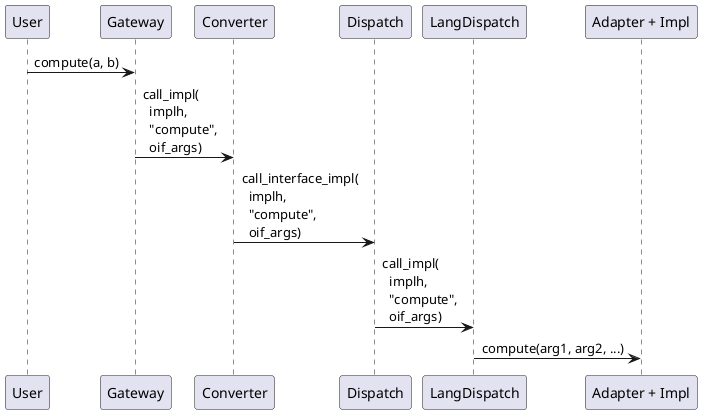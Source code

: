 @startuml
participant User as User
participant "Gateway" as GW
participant "Converter" as converter
participant "Dispatch" as libdispatch
participant "LangDispatch" as langdispatch
participant "Adapter + Impl" as adapter

User -> GW : compute(a, b)
GW -> converter: call_impl(\n  implh,\n  "compute",\n  oif_args)
converter -> libdispatch : call_interface_impl(\n  implh,\n  "compute",\n  oif_args)
libdispatch -> langdispatch : call_impl(\n  implh,\n  "compute",\n  oif_args)
langdispatch -> adapter : compute(arg1, arg2, ...)
@enduml
